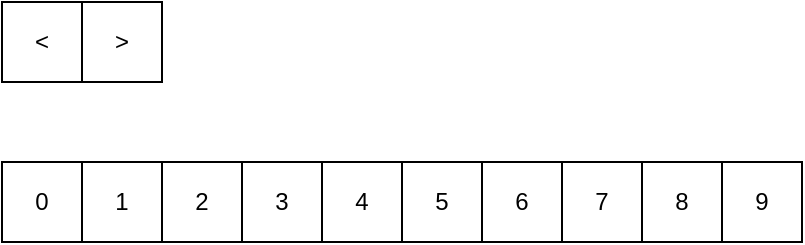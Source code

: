<mxfile version="15.8.7" type="device"><diagram id="KKn3hXUyRPkbeTk0-iT9" name="페이지-1"><mxGraphModel dx="677" dy="408" grid="1" gridSize="10" guides="1" tooltips="1" connect="1" arrows="1" fold="1" page="1" pageScale="1" pageWidth="10000" pageHeight="10000" math="0" shadow="0"><root><mxCell id="0"/><mxCell id="1" parent="0"/><mxCell id="7r5wrkW9nqgy3EDU1elz-1" value="1" style="rounded=0;whiteSpace=wrap;html=1;" vertex="1" parent="1"><mxGeometry x="640" y="360" width="40" height="40" as="geometry"/></mxCell><mxCell id="7r5wrkW9nqgy3EDU1elz-2" value="2" style="rounded=0;whiteSpace=wrap;html=1;" vertex="1" parent="1"><mxGeometry x="680" y="360" width="40" height="40" as="geometry"/></mxCell><mxCell id="7r5wrkW9nqgy3EDU1elz-3" value="3" style="rounded=0;whiteSpace=wrap;html=1;" vertex="1" parent="1"><mxGeometry x="720" y="360" width="40" height="40" as="geometry"/></mxCell><mxCell id="7r5wrkW9nqgy3EDU1elz-4" value="&amp;lt;" style="rounded=0;whiteSpace=wrap;html=1;" vertex="1" parent="1"><mxGeometry x="600" y="280" width="40" height="40" as="geometry"/></mxCell><mxCell id="7r5wrkW9nqgy3EDU1elz-5" value="&amp;gt;" style="rounded=0;whiteSpace=wrap;html=1;" vertex="1" parent="1"><mxGeometry x="640" y="280" width="40" height="40" as="geometry"/></mxCell><mxCell id="7r5wrkW9nqgy3EDU1elz-6" value="4" style="rounded=0;whiteSpace=wrap;html=1;" vertex="1" parent="1"><mxGeometry x="760" y="360" width="40" height="40" as="geometry"/></mxCell><mxCell id="7r5wrkW9nqgy3EDU1elz-7" value="5" style="rounded=0;whiteSpace=wrap;html=1;" vertex="1" parent="1"><mxGeometry x="800" y="360" width="40" height="40" as="geometry"/></mxCell><mxCell id="7r5wrkW9nqgy3EDU1elz-8" value="6" style="rounded=0;whiteSpace=wrap;html=1;" vertex="1" parent="1"><mxGeometry x="840" y="360" width="40" height="40" as="geometry"/></mxCell><mxCell id="7r5wrkW9nqgy3EDU1elz-9" value="7" style="rounded=0;whiteSpace=wrap;html=1;" vertex="1" parent="1"><mxGeometry x="880" y="360" width="40" height="40" as="geometry"/></mxCell><mxCell id="7r5wrkW9nqgy3EDU1elz-10" value="8" style="rounded=0;whiteSpace=wrap;html=1;" vertex="1" parent="1"><mxGeometry x="920" y="360" width="40" height="40" as="geometry"/></mxCell><mxCell id="7r5wrkW9nqgy3EDU1elz-11" value="9" style="rounded=0;whiteSpace=wrap;html=1;" vertex="1" parent="1"><mxGeometry x="960" y="360" width="40" height="40" as="geometry"/></mxCell><mxCell id="7r5wrkW9nqgy3EDU1elz-12" value="0" style="rounded=0;whiteSpace=wrap;html=1;" vertex="1" parent="1"><mxGeometry x="600" y="360" width="40" height="40" as="geometry"/></mxCell></root></mxGraphModel></diagram></mxfile>